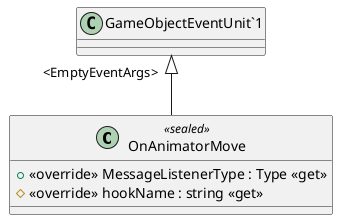 @startuml
class OnAnimatorMove <<sealed>> {
    + <<override>> MessageListenerType : Type <<get>>
    # <<override>> hookName : string <<get>>
}
"GameObjectEventUnit`1" "<EmptyEventArgs>" <|-- OnAnimatorMove
@enduml
